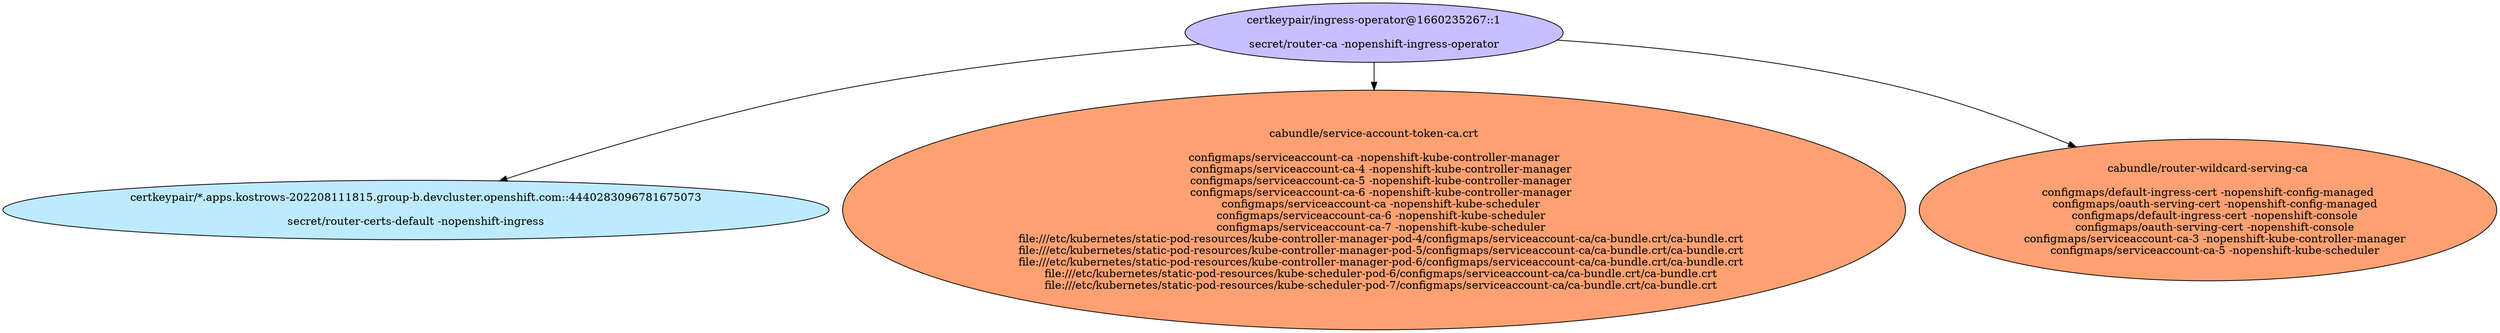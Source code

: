 digraph "Local Certificate" {
  // Node definitions.
  9 [
    label="certkeypair/ingress-operator@1660235267::1\n\nsecret/router-ca -nopenshift-ingress-operator\n"
    style=filled
    fillcolor="#c7bfff"
  ];
  10 [
    label="certkeypair/*.apps.kostrows-202208111815.group-b.devcluster.openshift.com::4440283096781675073\n\nsecret/router-certs-default -nopenshift-ingress\n"
    style=filled
    fillcolor="#bdebfd"
  ];
  11 [
    label="cabundle/service-account-token-ca.crt\n\nconfigmaps/serviceaccount-ca -nopenshift-kube-controller-manager\n    configmaps/serviceaccount-ca-4 -nopenshift-kube-controller-manager\n    configmaps/serviceaccount-ca-5 -nopenshift-kube-controller-manager\n    configmaps/serviceaccount-ca-6 -nopenshift-kube-controller-manager\n    configmaps/serviceaccount-ca -nopenshift-kube-scheduler\n    configmaps/serviceaccount-ca-6 -nopenshift-kube-scheduler\n    configmaps/serviceaccount-ca-7 -nopenshift-kube-scheduler\n    file:///etc/kubernetes/static-pod-resources/kube-controller-manager-pod-4/configmaps/serviceaccount-ca/ca-bundle.crt/ca-bundle.crt\n    file:///etc/kubernetes/static-pod-resources/kube-controller-manager-pod-5/configmaps/serviceaccount-ca/ca-bundle.crt/ca-bundle.crt\n    file:///etc/kubernetes/static-pod-resources/kube-controller-manager-pod-6/configmaps/serviceaccount-ca/ca-bundle.crt/ca-bundle.crt\n    file:///etc/kubernetes/static-pod-resources/kube-scheduler-pod-6/configmaps/serviceaccount-ca/ca-bundle.crt/ca-bundle.crt\n    file:///etc/kubernetes/static-pod-resources/kube-scheduler-pod-7/configmaps/serviceaccount-ca/ca-bundle.crt/ca-bundle.crt\n"
    style=filled
    fillcolor="#fda172"
  ];
  15 [
    label="cabundle/router-wildcard-serving-ca\n\nconfigmaps/default-ingress-cert -nopenshift-config-managed\n    configmaps/oauth-serving-cert -nopenshift-config-managed\n    configmaps/default-ingress-cert -nopenshift-console\n    configmaps/oauth-serving-cert -nopenshift-console\n    configmaps/serviceaccount-ca-3 -nopenshift-kube-controller-manager\n    configmaps/serviceaccount-ca-5 -nopenshift-kube-scheduler\n"
    style=filled
    fillcolor="#fda172"
  ];

  // Edge definitions.
  9 -> 10;
  9 -> 11;
  9 -> 15;
}